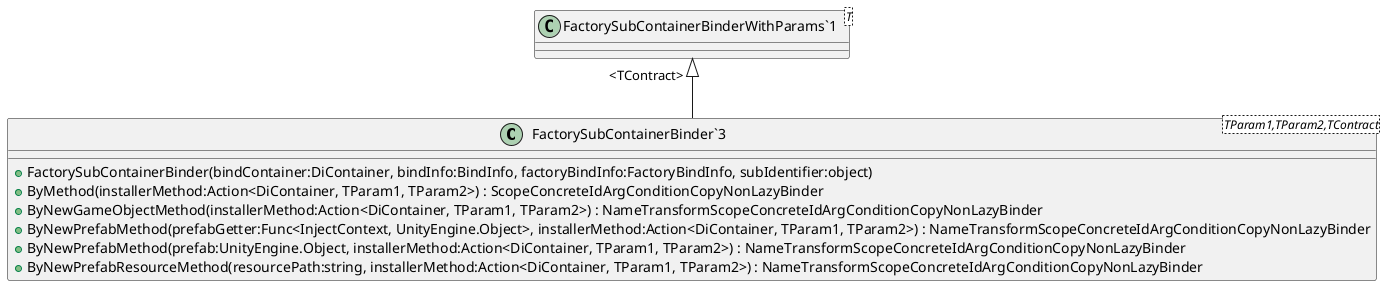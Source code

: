 @startuml
class "FactorySubContainerBinder`3"<TParam1,TParam2,TContract> {
    + FactorySubContainerBinder(bindContainer:DiContainer, bindInfo:BindInfo, factoryBindInfo:FactoryBindInfo, subIdentifier:object)
    + ByMethod(installerMethod:Action<DiContainer, TParam1, TParam2>) : ScopeConcreteIdArgConditionCopyNonLazyBinder
    + ByNewGameObjectMethod(installerMethod:Action<DiContainer, TParam1, TParam2>) : NameTransformScopeConcreteIdArgConditionCopyNonLazyBinder
    + ByNewPrefabMethod(prefabGetter:Func<InjectContext, UnityEngine.Object>, installerMethod:Action<DiContainer, TParam1, TParam2>) : NameTransformScopeConcreteIdArgConditionCopyNonLazyBinder
    + ByNewPrefabMethod(prefab:UnityEngine.Object, installerMethod:Action<DiContainer, TParam1, TParam2>) : NameTransformScopeConcreteIdArgConditionCopyNonLazyBinder
    + ByNewPrefabResourceMethod(resourcePath:string, installerMethod:Action<DiContainer, TParam1, TParam2>) : NameTransformScopeConcreteIdArgConditionCopyNonLazyBinder
}
class "FactorySubContainerBinderWithParams`1"<T> {
}
"FactorySubContainerBinderWithParams`1" "<TContract>" <|-- "FactorySubContainerBinder`3"
@enduml
